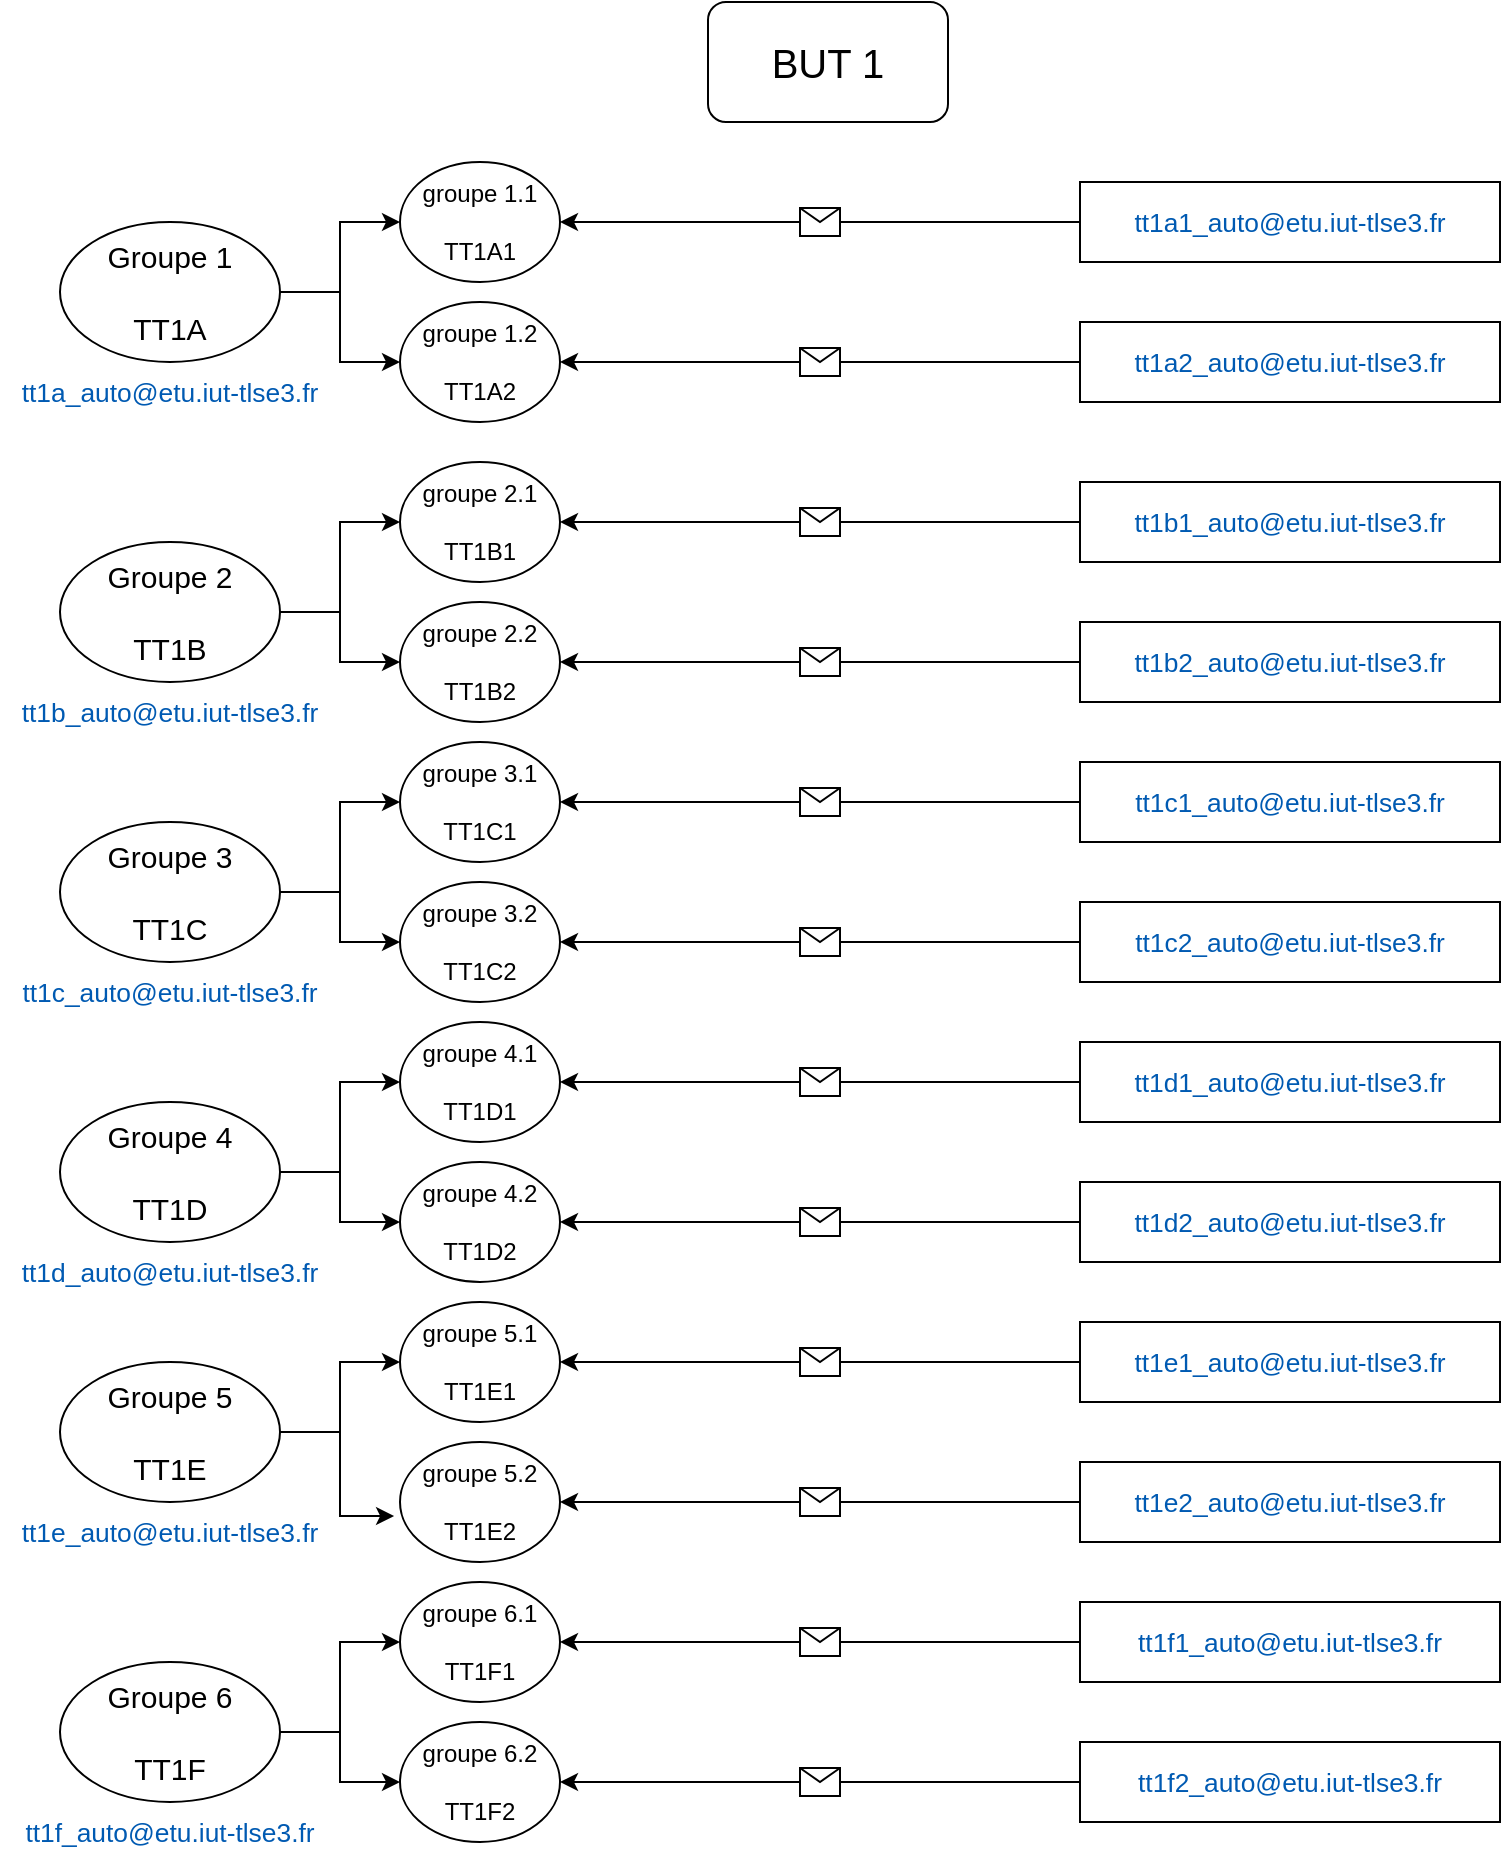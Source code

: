 <mxfile version="22.1.4" type="github">
  <diagram name="Page-1" id="LkRhmX5udIgWVVvKP2tT">
    <mxGraphModel dx="1543" dy="1097" grid="1" gridSize="10" guides="1" tooltips="1" connect="1" arrows="1" fold="1" page="1" pageScale="1" pageWidth="827" pageHeight="1169" math="0" shadow="0">
      <root>
        <mxCell id="0" />
        <mxCell id="1" parent="0" />
        <mxCell id="s7MB-vvQS7g_MF5XI4Nz-1" value="BUT 1" style="rounded=1;whiteSpace=wrap;html=1;fontSize=20;" parent="1" vertex="1">
          <mxGeometry x="354" y="10" width="120" height="60" as="geometry" />
        </mxCell>
        <mxCell id="s7MB-vvQS7g_MF5XI4Nz-13" style="edgeStyle=orthogonalEdgeStyle;rounded=0;orthogonalLoop=1;jettySize=auto;html=1;entryX=0;entryY=0.5;entryDx=0;entryDy=0;" parent="1" source="s7MB-vvQS7g_MF5XI4Nz-4" target="s7MB-vvQS7g_MF5XI4Nz-10" edge="1">
          <mxGeometry relative="1" as="geometry" />
        </mxCell>
        <mxCell id="s7MB-vvQS7g_MF5XI4Nz-14" style="edgeStyle=orthogonalEdgeStyle;rounded=0;orthogonalLoop=1;jettySize=auto;html=1;exitX=1;exitY=0.5;exitDx=0;exitDy=0;entryX=0;entryY=0.5;entryDx=0;entryDy=0;" parent="1" source="s7MB-vvQS7g_MF5XI4Nz-4" target="s7MB-vvQS7g_MF5XI4Nz-12" edge="1">
          <mxGeometry relative="1" as="geometry" />
        </mxCell>
        <mxCell id="s7MB-vvQS7g_MF5XI4Nz-4" value="Groupe 1&lt;br style=&quot;font-size: 15px;&quot;&gt;&lt;br style=&quot;font-size: 15px;&quot;&gt;TT1A" style="ellipse;whiteSpace=wrap;html=1;fontSize=15;" parent="1" vertex="1">
          <mxGeometry x="30" y="120" width="110" height="70" as="geometry" />
        </mxCell>
        <mxCell id="s7MB-vvQS7g_MF5XI4Nz-25" style="edgeStyle=orthogonalEdgeStyle;rounded=0;orthogonalLoop=1;jettySize=auto;html=1;exitX=1;exitY=0.5;exitDx=0;exitDy=0;entryX=0;entryY=0.5;entryDx=0;entryDy=0;" parent="1" source="s7MB-vvQS7g_MF5XI4Nz-5" target="s7MB-vvQS7g_MF5XI4Nz-15" edge="1">
          <mxGeometry relative="1" as="geometry" />
        </mxCell>
        <mxCell id="s7MB-vvQS7g_MF5XI4Nz-26" style="edgeStyle=orthogonalEdgeStyle;rounded=0;orthogonalLoop=1;jettySize=auto;html=1;exitX=1;exitY=0.5;exitDx=0;exitDy=0;entryX=0;entryY=0.5;entryDx=0;entryDy=0;" parent="1" source="s7MB-vvQS7g_MF5XI4Nz-5" target="s7MB-vvQS7g_MF5XI4Nz-16" edge="1">
          <mxGeometry relative="1" as="geometry" />
        </mxCell>
        <mxCell id="s7MB-vvQS7g_MF5XI4Nz-5" value="Groupe 2&lt;br style=&quot;font-size: 15px;&quot;&gt;&lt;br style=&quot;font-size: 15px;&quot;&gt;TT1B" style="ellipse;whiteSpace=wrap;html=1;fontSize=15;" parent="1" vertex="1">
          <mxGeometry x="30" y="280" width="110" height="70" as="geometry" />
        </mxCell>
        <mxCell id="s7MB-vvQS7g_MF5XI4Nz-31" style="edgeStyle=orthogonalEdgeStyle;rounded=0;orthogonalLoop=1;jettySize=auto;html=1;exitX=1;exitY=0.5;exitDx=0;exitDy=0;entryX=0;entryY=0.5;entryDx=0;entryDy=0;" parent="1" source="s7MB-vvQS7g_MF5XI4Nz-6" target="s7MB-vvQS7g_MF5XI4Nz-22" edge="1">
          <mxGeometry relative="1" as="geometry" />
        </mxCell>
        <mxCell id="s7MB-vvQS7g_MF5XI4Nz-6" value="Groupe 5&lt;br style=&quot;font-size: 15px;&quot;&gt;&lt;br style=&quot;font-size: 15px;&quot;&gt;TT1E" style="ellipse;whiteSpace=wrap;html=1;fontSize=15;" parent="1" vertex="1">
          <mxGeometry x="30" y="690" width="110" height="70" as="geometry" />
        </mxCell>
        <mxCell id="s7MB-vvQS7g_MF5XI4Nz-33" style="edgeStyle=orthogonalEdgeStyle;rounded=0;orthogonalLoop=1;jettySize=auto;html=1;exitX=1;exitY=0.5;exitDx=0;exitDy=0;entryX=0;entryY=0.5;entryDx=0;entryDy=0;" parent="1" source="s7MB-vvQS7g_MF5XI4Nz-7" target="s7MB-vvQS7g_MF5XI4Nz-23" edge="1">
          <mxGeometry relative="1" as="geometry" />
        </mxCell>
        <mxCell id="s7MB-vvQS7g_MF5XI4Nz-34" style="edgeStyle=orthogonalEdgeStyle;rounded=0;orthogonalLoop=1;jettySize=auto;html=1;exitX=1;exitY=0.5;exitDx=0;exitDy=0;entryX=0;entryY=0.5;entryDx=0;entryDy=0;" parent="1" source="s7MB-vvQS7g_MF5XI4Nz-7" target="s7MB-vvQS7g_MF5XI4Nz-24" edge="1">
          <mxGeometry relative="1" as="geometry" />
        </mxCell>
        <mxCell id="s7MB-vvQS7g_MF5XI4Nz-7" value="Groupe 6&lt;br style=&quot;font-size: 15px;&quot;&gt;&lt;br style=&quot;font-size: 15px;&quot;&gt;TT1F" style="ellipse;whiteSpace=wrap;html=1;fontSize=15;" parent="1" vertex="1">
          <mxGeometry x="30" y="840" width="110" height="70" as="geometry" />
        </mxCell>
        <mxCell id="s7MB-vvQS7g_MF5XI4Nz-29" style="edgeStyle=orthogonalEdgeStyle;rounded=0;orthogonalLoop=1;jettySize=auto;html=1;exitX=1;exitY=0.5;exitDx=0;exitDy=0;entryX=0;entryY=0.5;entryDx=0;entryDy=0;" parent="1" source="s7MB-vvQS7g_MF5XI4Nz-8" target="s7MB-vvQS7g_MF5XI4Nz-20" edge="1">
          <mxGeometry relative="1" as="geometry" />
        </mxCell>
        <mxCell id="s7MB-vvQS7g_MF5XI4Nz-30" style="edgeStyle=orthogonalEdgeStyle;rounded=0;orthogonalLoop=1;jettySize=auto;html=1;exitX=1;exitY=0.5;exitDx=0;exitDy=0;entryX=0;entryY=0.5;entryDx=0;entryDy=0;" parent="1" source="s7MB-vvQS7g_MF5XI4Nz-8" target="s7MB-vvQS7g_MF5XI4Nz-19" edge="1">
          <mxGeometry relative="1" as="geometry" />
        </mxCell>
        <mxCell id="s7MB-vvQS7g_MF5XI4Nz-8" value="Groupe 4&lt;br style=&quot;font-size: 15px;&quot;&gt;&lt;br style=&quot;font-size: 15px;&quot;&gt;TT1D" style="ellipse;whiteSpace=wrap;html=1;fontSize=15;" parent="1" vertex="1">
          <mxGeometry x="30" y="560" width="110" height="70" as="geometry" />
        </mxCell>
        <mxCell id="s7MB-vvQS7g_MF5XI4Nz-27" style="edgeStyle=orthogonalEdgeStyle;rounded=0;orthogonalLoop=1;jettySize=auto;html=1;exitX=1;exitY=0.5;exitDx=0;exitDy=0;entryX=0;entryY=0.5;entryDx=0;entryDy=0;" parent="1" source="s7MB-vvQS7g_MF5XI4Nz-9" target="s7MB-vvQS7g_MF5XI4Nz-18" edge="1">
          <mxGeometry relative="1" as="geometry" />
        </mxCell>
        <mxCell id="s7MB-vvQS7g_MF5XI4Nz-28" style="edgeStyle=orthogonalEdgeStyle;rounded=0;orthogonalLoop=1;jettySize=auto;html=1;exitX=1;exitY=0.5;exitDx=0;exitDy=0;entryX=0;entryY=0.5;entryDx=0;entryDy=0;" parent="1" source="s7MB-vvQS7g_MF5XI4Nz-9" target="s7MB-vvQS7g_MF5XI4Nz-17" edge="1">
          <mxGeometry relative="1" as="geometry" />
        </mxCell>
        <mxCell id="s7MB-vvQS7g_MF5XI4Nz-9" value="Groupe 3&lt;br style=&quot;font-size: 15px;&quot;&gt;&lt;br style=&quot;font-size: 15px;&quot;&gt;TT1C" style="ellipse;whiteSpace=wrap;html=1;fontSize=15;" parent="1" vertex="1">
          <mxGeometry x="30" y="420" width="110" height="70" as="geometry" />
        </mxCell>
        <mxCell id="s7MB-vvQS7g_MF5XI4Nz-10" value="groupe 1.1&lt;br style=&quot;font-size: 12px;&quot;&gt;&lt;br style=&quot;font-size: 12px;&quot;&gt;TT1A1" style="ellipse;whiteSpace=wrap;html=1;fontSize=12;" parent="1" vertex="1">
          <mxGeometry x="200" y="90" width="80" height="60" as="geometry" />
        </mxCell>
        <mxCell id="s7MB-vvQS7g_MF5XI4Nz-12" value="groupe 1.2&lt;br style=&quot;font-size: 12px;&quot;&gt;&lt;br style=&quot;font-size: 12px;&quot;&gt;TT1A2" style="ellipse;whiteSpace=wrap;html=1;fontSize=12;" parent="1" vertex="1">
          <mxGeometry x="200" y="160" width="80" height="60" as="geometry" />
        </mxCell>
        <mxCell id="s7MB-vvQS7g_MF5XI4Nz-15" value="groupe 2.1&lt;br style=&quot;font-size: 12px;&quot;&gt;&lt;br style=&quot;font-size: 12px;&quot;&gt;TT1B1" style="ellipse;whiteSpace=wrap;html=1;fontSize=12;" parent="1" vertex="1">
          <mxGeometry x="200" y="240" width="80" height="60" as="geometry" />
        </mxCell>
        <mxCell id="s7MB-vvQS7g_MF5XI4Nz-16" value="groupe 2.2&lt;br style=&quot;font-size: 12px;&quot;&gt;&lt;br style=&quot;font-size: 12px;&quot;&gt;TT1B2" style="ellipse;whiteSpace=wrap;html=1;fontSize=12;" parent="1" vertex="1">
          <mxGeometry x="200" y="310" width="80" height="60" as="geometry" />
        </mxCell>
        <mxCell id="s7MB-vvQS7g_MF5XI4Nz-17" value="groupe 3.2&lt;br style=&quot;font-size: 12px;&quot;&gt;&lt;br style=&quot;font-size: 12px;&quot;&gt;TT1C2" style="ellipse;whiteSpace=wrap;html=1;fontSize=12;" parent="1" vertex="1">
          <mxGeometry x="200" y="450" width="80" height="60" as="geometry" />
        </mxCell>
        <mxCell id="s7MB-vvQS7g_MF5XI4Nz-18" value="groupe 3.1&lt;br style=&quot;font-size: 12px;&quot;&gt;&lt;br style=&quot;font-size: 12px;&quot;&gt;TT1C1" style="ellipse;whiteSpace=wrap;html=1;fontSize=12;" parent="1" vertex="1">
          <mxGeometry x="200" y="380" width="80" height="60" as="geometry" />
        </mxCell>
        <mxCell id="s7MB-vvQS7g_MF5XI4Nz-19" value="groupe 4.2&lt;br style=&quot;font-size: 12px;&quot;&gt;&lt;br style=&quot;font-size: 12px;&quot;&gt;TT1D2" style="ellipse;whiteSpace=wrap;html=1;fontSize=12;" parent="1" vertex="1">
          <mxGeometry x="200" y="590" width="80" height="60" as="geometry" />
        </mxCell>
        <mxCell id="s7MB-vvQS7g_MF5XI4Nz-20" value="groupe 4.1&lt;br style=&quot;font-size: 12px;&quot;&gt;&lt;br style=&quot;font-size: 12px;&quot;&gt;TT1D1" style="ellipse;whiteSpace=wrap;html=1;fontSize=12;" parent="1" vertex="1">
          <mxGeometry x="200" y="520" width="80" height="60" as="geometry" />
        </mxCell>
        <mxCell id="s7MB-vvQS7g_MF5XI4Nz-21" value="groupe 5.2&lt;br style=&quot;font-size: 12px;&quot;&gt;&lt;br style=&quot;font-size: 12px;&quot;&gt;TT1E2" style="ellipse;whiteSpace=wrap;html=1;fontSize=12;" parent="1" vertex="1">
          <mxGeometry x="200" y="730" width="80" height="60" as="geometry" />
        </mxCell>
        <mxCell id="s7MB-vvQS7g_MF5XI4Nz-22" value="groupe 5.1&lt;br style=&quot;font-size: 12px;&quot;&gt;&lt;br style=&quot;font-size: 12px;&quot;&gt;TT1E1" style="ellipse;whiteSpace=wrap;html=1;fontSize=12;" parent="1" vertex="1">
          <mxGeometry x="200" y="660" width="80" height="60" as="geometry" />
        </mxCell>
        <mxCell id="s7MB-vvQS7g_MF5XI4Nz-23" value="groupe 6.1&lt;br style=&quot;font-size: 12px;&quot;&gt;&lt;br style=&quot;font-size: 12px;&quot;&gt;TT1F1" style="ellipse;whiteSpace=wrap;html=1;fontSize=12;" parent="1" vertex="1">
          <mxGeometry x="200" y="800" width="80" height="60" as="geometry" />
        </mxCell>
        <mxCell id="s7MB-vvQS7g_MF5XI4Nz-24" value="groupe 6.2&lt;br style=&quot;font-size: 12px;&quot;&gt;&lt;br style=&quot;font-size: 12px;&quot;&gt;TT1F2" style="ellipse;whiteSpace=wrap;html=1;fontSize=12;" parent="1" vertex="1">
          <mxGeometry x="200" y="870" width="80" height="60" as="geometry" />
        </mxCell>
        <mxCell id="s7MB-vvQS7g_MF5XI4Nz-32" style="edgeStyle=orthogonalEdgeStyle;rounded=0;orthogonalLoop=1;jettySize=auto;html=1;exitX=1;exitY=0.5;exitDx=0;exitDy=0;entryX=-0.037;entryY=0.617;entryDx=0;entryDy=0;entryPerimeter=0;" parent="1" source="s7MB-vvQS7g_MF5XI4Nz-6" target="s7MB-vvQS7g_MF5XI4Nz-21" edge="1">
          <mxGeometry relative="1" as="geometry" />
        </mxCell>
        <mxCell id="s7MB-vvQS7g_MF5XI4Nz-35" value="" style="endArrow=classic;html=1;rounded=0;entryX=1;entryY=0.5;entryDx=0;entryDy=0;exitX=0;exitY=0.5;exitDx=0;exitDy=0;" parent="1" source="s7MB-vvQS7g_MF5XI4Nz-37" target="s7MB-vvQS7g_MF5XI4Nz-10" edge="1">
          <mxGeometry relative="1" as="geometry">
            <mxPoint x="520" y="120" as="sourcePoint" />
            <mxPoint x="450" y="120" as="targetPoint" />
          </mxGeometry>
        </mxCell>
        <mxCell id="s7MB-vvQS7g_MF5XI4Nz-36" value="" style="shape=message;html=1;outlineConnect=0;" parent="s7MB-vvQS7g_MF5XI4Nz-35" vertex="1">
          <mxGeometry width="20" height="14" relative="1" as="geometry">
            <mxPoint x="-10" y="-7" as="offset" />
          </mxGeometry>
        </mxCell>
        <mxCell id="s7MB-vvQS7g_MF5XI4Nz-37" value="&lt;a href=&quot;mailto:tt1a1_auto@etu.iut-tlse3.fr&quot; style=&quot;box-sizing: inherit; font-family: Raleway, sans-serif; font-size: 1.1em; background-color: rgb(255, 255, 255); line-height: inherit; color: rgb(0, 90, 178); text-decoration-line: none; cursor: pointer; margin: 0px; padding: 0px; border: 0px; text-size-adjust: 100%; font-variant-numeric: inherit; font-variant-east-asian: inherit; font-variant-alternates: inherit; font-variant-position: inherit; font-stretch: inherit; font-optical-sizing: inherit; font-kerning: inherit; font-feature-settings: inherit; font-variation-settings: inherit; vertical-align: baseline; transition: background-color 300ms ease-out 0s; -webkit-tap-highlight-color: rgba(0, 0, 0, 0); outline: 0px; text-align: left;&quot;&gt;tt1a1_auto@etu.iut-tlse3.fr&lt;/a&gt;" style="rounded=0;whiteSpace=wrap;html=1;fontStyle=0" parent="1" vertex="1">
          <mxGeometry x="540" y="100" width="210" height="40" as="geometry" />
        </mxCell>
        <mxCell id="s7MB-vvQS7g_MF5XI4Nz-38" value="&lt;a href=&quot;mailto:tt1a2_auto@etu.iut-tlse3.fr&quot; style=&quot;box-sizing: inherit; font-family: Raleway, sans-serif; font-size: 1.1em; background-color: rgb(255, 255, 255); line-height: inherit; color: rgb(0, 90, 178); text-decoration-line: none; cursor: pointer; margin: 0px; padding: 0px; border: 0px; text-size-adjust: 100%; font-variant-numeric: inherit; font-variant-east-asian: inherit; font-variant-alternates: inherit; font-variant-position: inherit; font-weight: 400; font-stretch: inherit; font-optical-sizing: inherit; font-kerning: inherit; font-feature-settings: inherit; font-variation-settings: inherit; vertical-align: baseline; transition: background-color 300ms ease-out 0s; -webkit-tap-highlight-color: rgba(0, 0, 0, 0); outline: 0px; text-align: left;&quot;&gt;tt1a2_auto@etu.iut-tlse3.fr&lt;/a&gt;" style="rounded=0;whiteSpace=wrap;html=1;fontStyle=1" parent="1" vertex="1">
          <mxGeometry x="540" y="170" width="210" height="40" as="geometry" />
        </mxCell>
        <mxCell id="s7MB-vvQS7g_MF5XI4Nz-39" value="&lt;a href=&quot;mailto:tt1b1_auto@etu.iut-tlse3.fr&quot; style=&quot;box-sizing: inherit; font-family: Raleway, sans-serif; font-size: 1.1em; background-color: rgb(255, 255, 255); line-height: inherit; color: rgb(0, 90, 178); text-decoration-line: none; cursor: pointer; margin: 0px; padding: 0px; border: 0px; text-size-adjust: 100%; font-variant-numeric: inherit; font-variant-east-asian: inherit; font-variant-alternates: inherit; font-variant-position: inherit; font-weight: 400; font-stretch: inherit; font-optical-sizing: inherit; font-kerning: inherit; font-feature-settings: inherit; font-variation-settings: inherit; vertical-align: baseline; transition: background-color 300ms ease-out 0s; -webkit-tap-highlight-color: rgba(0, 0, 0, 0); outline: 0px; text-align: left;&quot;&gt;tt1b1_auto@etu.iut-tlse3.fr&lt;/a&gt;" style="rounded=0;whiteSpace=wrap;html=1;fontStyle=1" parent="1" vertex="1">
          <mxGeometry x="540" y="250" width="210" height="40" as="geometry" />
        </mxCell>
        <mxCell id="s7MB-vvQS7g_MF5XI4Nz-40" value="&lt;a href=&quot;mailto:tt1b2_auto@etu.iut-tlse3.fr&quot; style=&quot;box-sizing: inherit; font-family: Raleway, sans-serif; font-size: 1.1em; background-color: rgb(255, 255, 255); line-height: inherit; color: rgb(0, 90, 178); text-decoration-line: none; cursor: pointer; margin: 0px; padding: 0px; border: 0px; text-size-adjust: 100%; font-variant-numeric: inherit; font-variant-east-asian: inherit; font-variant-alternates: inherit; font-variant-position: inherit; font-weight: 400; font-stretch: inherit; font-optical-sizing: inherit; font-kerning: inherit; font-feature-settings: inherit; font-variation-settings: inherit; vertical-align: baseline; transition: background-color 300ms ease-out 0s; -webkit-tap-highlight-color: rgba(0, 0, 0, 0); outline: 0px; text-align: left;&quot;&gt;tt1b2_auto@etu.iut-tlse3.fr&lt;/a&gt;" style="rounded=0;whiteSpace=wrap;html=1;fontStyle=1" parent="1" vertex="1">
          <mxGeometry x="540" y="320" width="210" height="40" as="geometry" />
        </mxCell>
        <mxCell id="s7MB-vvQS7g_MF5XI4Nz-41" value="&lt;a href=&quot;mailto:tt1c1_auto@etu.iut-tlse3.fr&quot; style=&quot;box-sizing: inherit; font-family: Raleway, sans-serif; font-size: 1.1em; background-color: rgb(255, 255, 255); line-height: inherit; color: rgb(0, 90, 178); text-decoration-line: none; cursor: pointer; margin: 0px; padding: 0px; border: 0px; text-size-adjust: 100%; font-variant-numeric: inherit; font-variant-east-asian: inherit; font-variant-alternates: inherit; font-variant-position: inherit; font-weight: 400; font-stretch: inherit; font-optical-sizing: inherit; font-kerning: inherit; font-feature-settings: inherit; font-variation-settings: inherit; vertical-align: baseline; transition: background-color 300ms ease-out 0s; -webkit-tap-highlight-color: rgba(0, 0, 0, 0); outline: 0px; text-align: left;&quot;&gt;tt1c1_auto@etu.iut-tlse3.fr&lt;/a&gt;" style="rounded=0;whiteSpace=wrap;html=1;fontStyle=1" parent="1" vertex="1">
          <mxGeometry x="540" y="390" width="210" height="40" as="geometry" />
        </mxCell>
        <mxCell id="s7MB-vvQS7g_MF5XI4Nz-42" value="&lt;a href=&quot;mailto:tt1c2_auto@etu.iut-tlse3.fr&quot; style=&quot;box-sizing: inherit; font-family: Raleway, sans-serif; font-size: 1.1em; background-color: rgb(255, 255, 255); line-height: inherit; color: rgb(0, 90, 178); text-decoration-line: none; cursor: pointer; margin: 0px; padding: 0px; border: 0px; text-size-adjust: 100%; font-variant-numeric: inherit; font-variant-east-asian: inherit; font-variant-alternates: inherit; font-variant-position: inherit; font-weight: 400; font-stretch: inherit; font-optical-sizing: inherit; font-kerning: inherit; font-feature-settings: inherit; font-variation-settings: inherit; vertical-align: baseline; transition: background-color 300ms ease-out 0s; -webkit-tap-highlight-color: rgba(0, 0, 0, 0); outline: 0px; text-align: left;&quot;&gt;tt1c2_auto@etu.iut-tlse3.fr&lt;/a&gt;" style="rounded=0;whiteSpace=wrap;html=1;fontStyle=1" parent="1" vertex="1">
          <mxGeometry x="540" y="460" width="210" height="40" as="geometry" />
        </mxCell>
        <mxCell id="s7MB-vvQS7g_MF5XI4Nz-43" value="&lt;a href=&quot;mailto:tt1d1_auto@etu.iut-tlse3.fr&quot; style=&quot;box-sizing: inherit; font-family: Raleway, sans-serif; font-size: 1.1em; background-color: rgb(255, 255, 255); line-height: inherit; color: rgb(0, 90, 178); text-decoration-line: none; cursor: pointer; margin: 0px; padding: 0px; border: 0px; text-size-adjust: 100%; font-variant-numeric: inherit; font-variant-east-asian: inherit; font-variant-alternates: inherit; font-variant-position: inherit; font-weight: 400; font-stretch: inherit; font-optical-sizing: inherit; font-kerning: inherit; font-feature-settings: inherit; font-variation-settings: inherit; vertical-align: baseline; transition: background-color 300ms ease-out 0s; -webkit-tap-highlight-color: rgba(0, 0, 0, 0); outline: 0px; text-align: left;&quot;&gt;tt1d1_auto@etu.iut-tlse3.fr&lt;/a&gt;" style="rounded=0;whiteSpace=wrap;html=1;fontStyle=1" parent="1" vertex="1">
          <mxGeometry x="540" y="530" width="210" height="40" as="geometry" />
        </mxCell>
        <mxCell id="s7MB-vvQS7g_MF5XI4Nz-44" value="&lt;a href=&quot;mailto:tt1d2_auto@etu.iut-tlse3.fr&quot; style=&quot;box-sizing: inherit; font-family: Raleway, sans-serif; font-size: 1.1em; background-color: rgb(255, 255, 255); line-height: inherit; color: rgb(0, 90, 178); text-decoration-line: none; cursor: pointer; margin: 0px; padding: 0px; border: 0px; text-size-adjust: 100%; font-variant-numeric: inherit; font-variant-east-asian: inherit; font-variant-alternates: inherit; font-variant-position: inherit; font-weight: 400; font-stretch: inherit; font-optical-sizing: inherit; font-kerning: inherit; font-feature-settings: inherit; font-variation-settings: inherit; vertical-align: baseline; transition: background-color 300ms ease-out 0s; -webkit-tap-highlight-color: rgba(0, 0, 0, 0); outline: 0px; text-align: left;&quot;&gt;tt1d2_auto@etu.iut-tlse3.fr&lt;/a&gt;" style="rounded=0;whiteSpace=wrap;html=1;fontStyle=1" parent="1" vertex="1">
          <mxGeometry x="540" y="600" width="210" height="40" as="geometry" />
        </mxCell>
        <mxCell id="s7MB-vvQS7g_MF5XI4Nz-45" value="&lt;a href=&quot;mailto:tt1e1_auto@etu.iut-tlse3.fr&quot; style=&quot;box-sizing: inherit; font-family: Raleway, sans-serif; font-size: 1.1em; background-color: rgb(255, 255, 255); line-height: inherit; color: rgb(0, 90, 178); text-decoration-line: none; cursor: pointer; margin: 0px; padding: 0px; border: 0px; text-size-adjust: 100%; font-variant-numeric: inherit; font-variant-east-asian: inherit; font-variant-alternates: inherit; font-variant-position: inherit; font-weight: 400; font-stretch: inherit; font-optical-sizing: inherit; font-kerning: inherit; font-feature-settings: inherit; font-variation-settings: inherit; vertical-align: baseline; transition: background-color 300ms ease-out 0s; -webkit-tap-highlight-color: rgba(0, 0, 0, 0); outline: 0px; text-align: left;&quot;&gt;tt1e1_auto@etu.iut-tlse3.fr&lt;/a&gt;" style="rounded=0;whiteSpace=wrap;html=1;fontStyle=1" parent="1" vertex="1">
          <mxGeometry x="540" y="670" width="210" height="40" as="geometry" />
        </mxCell>
        <mxCell id="s7MB-vvQS7g_MF5XI4Nz-46" value="&lt;a href=&quot;mailto:tt1e2_auto@etu.iut-tlse3.fr&quot; style=&quot;box-sizing: inherit; font-family: Raleway, sans-serif; font-size: 1.1em; background-color: rgb(255, 255, 255); line-height: inherit; color: rgb(0, 90, 178); text-decoration-line: none; cursor: pointer; margin: 0px; padding: 0px; border: 0px; text-size-adjust: 100%; font-variant-numeric: inherit; font-variant-east-asian: inherit; font-variant-alternates: inherit; font-variant-position: inherit; font-weight: 400; font-stretch: inherit; font-optical-sizing: inherit; font-kerning: inherit; font-feature-settings: inherit; font-variation-settings: inherit; vertical-align: baseline; transition: background-color 300ms ease-out 0s; -webkit-tap-highlight-color: rgba(0, 0, 0, 0); outline: 0px; text-align: left;&quot;&gt;tt1e2_auto@etu.iut-tlse3.fr&lt;/a&gt;" style="rounded=0;whiteSpace=wrap;html=1;fontStyle=1" parent="1" vertex="1">
          <mxGeometry x="540" y="740" width="210" height="40" as="geometry" />
        </mxCell>
        <mxCell id="s7MB-vvQS7g_MF5XI4Nz-47" value="&lt;a href=&quot;mailto:tt1f1_auto@etu.iut-tlse3.fr&quot; style=&quot;box-sizing: inherit; font-family: Raleway, sans-serif; font-size: 1.1em; background-color: rgb(255, 255, 255); line-height: inherit; color: rgb(0, 90, 178); text-decoration-line: none; cursor: pointer; margin: 0px; padding: 0px; border: 0px; text-size-adjust: 100%; font-variant-numeric: inherit; font-variant-east-asian: inherit; font-variant-alternates: inherit; font-variant-position: inherit; font-weight: 400; font-stretch: inherit; font-optical-sizing: inherit; font-kerning: inherit; font-feature-settings: inherit; font-variation-settings: inherit; vertical-align: baseline; transition: background-color 300ms ease-out 0s; -webkit-tap-highlight-color: rgba(0, 0, 0, 0); outline: 0px; text-align: left;&quot;&gt;tt1f1_auto@etu.iut-tlse3.fr&lt;/a&gt;" style="rounded=0;whiteSpace=wrap;html=1;fontStyle=1" parent="1" vertex="1">
          <mxGeometry x="540" y="810" width="210" height="40" as="geometry" />
        </mxCell>
        <mxCell id="s7MB-vvQS7g_MF5XI4Nz-48" value="&lt;a href=&quot;mailto:tt1f2_auto@etu.iut-tlse3.fr&quot; style=&quot;box-sizing: inherit; font-family: Raleway, sans-serif; font-size: 1.1em; background-color: rgb(255, 255, 255); line-height: inherit; color: rgb(0, 90, 178); text-decoration-line: none; cursor: pointer; margin: 0px; padding: 0px; border: 0px; text-size-adjust: 100%; font-variant-numeric: inherit; font-variant-east-asian: inherit; font-variant-alternates: inherit; font-variant-position: inherit; font-weight: 400; font-stretch: inherit; font-optical-sizing: inherit; font-kerning: inherit; font-feature-settings: inherit; font-variation-settings: inherit; vertical-align: baseline; transition: background-color 300ms ease-out 0s; -webkit-tap-highlight-color: rgba(0, 0, 0, 0); outline: 0px; text-align: left;&quot;&gt;tt1f2_auto@etu.iut-tlse3.fr&lt;/a&gt;" style="rounded=0;whiteSpace=wrap;html=1;fontStyle=1" parent="1" vertex="1">
          <mxGeometry x="540" y="880" width="210" height="40" as="geometry" />
        </mxCell>
        <mxCell id="s7MB-vvQS7g_MF5XI4Nz-49" value="" style="endArrow=classic;html=1;rounded=0;entryX=1;entryY=0.5;entryDx=0;entryDy=0;exitX=0;exitY=0.5;exitDx=0;exitDy=0;" parent="1" source="s7MB-vvQS7g_MF5XI4Nz-40" target="s7MB-vvQS7g_MF5XI4Nz-16" edge="1">
          <mxGeometry relative="1" as="geometry">
            <mxPoint x="550" y="130" as="sourcePoint" />
            <mxPoint x="290" y="130" as="targetPoint" />
          </mxGeometry>
        </mxCell>
        <mxCell id="s7MB-vvQS7g_MF5XI4Nz-50" value="" style="shape=message;html=1;outlineConnect=0;" parent="s7MB-vvQS7g_MF5XI4Nz-49" vertex="1">
          <mxGeometry width="20" height="14" relative="1" as="geometry">
            <mxPoint x="-10" y="-7" as="offset" />
          </mxGeometry>
        </mxCell>
        <mxCell id="s7MB-vvQS7g_MF5XI4Nz-51" value="" style="endArrow=classic;html=1;rounded=0;entryX=1;entryY=0.5;entryDx=0;entryDy=0;exitX=0;exitY=0.5;exitDx=0;exitDy=0;" parent="1" source="s7MB-vvQS7g_MF5XI4Nz-38" target="s7MB-vvQS7g_MF5XI4Nz-12" edge="1">
          <mxGeometry relative="1" as="geometry">
            <mxPoint x="560" y="140" as="sourcePoint" />
            <mxPoint x="300" y="140" as="targetPoint" />
          </mxGeometry>
        </mxCell>
        <mxCell id="s7MB-vvQS7g_MF5XI4Nz-52" value="" style="shape=message;html=1;outlineConnect=0;" parent="s7MB-vvQS7g_MF5XI4Nz-51" vertex="1">
          <mxGeometry width="20" height="14" relative="1" as="geometry">
            <mxPoint x="-10" y="-7" as="offset" />
          </mxGeometry>
        </mxCell>
        <mxCell id="s7MB-vvQS7g_MF5XI4Nz-53" value="" style="endArrow=classic;html=1;rounded=0;entryX=1;entryY=0.5;entryDx=0;entryDy=0;exitX=0;exitY=0.5;exitDx=0;exitDy=0;" parent="1" source="s7MB-vvQS7g_MF5XI4Nz-39" target="s7MB-vvQS7g_MF5XI4Nz-15" edge="1">
          <mxGeometry relative="1" as="geometry">
            <mxPoint x="560" y="210" as="sourcePoint" />
            <mxPoint x="300" y="210" as="targetPoint" />
          </mxGeometry>
        </mxCell>
        <mxCell id="s7MB-vvQS7g_MF5XI4Nz-54" value="" style="shape=message;html=1;outlineConnect=0;" parent="s7MB-vvQS7g_MF5XI4Nz-53" vertex="1">
          <mxGeometry width="20" height="14" relative="1" as="geometry">
            <mxPoint x="-10" y="-7" as="offset" />
          </mxGeometry>
        </mxCell>
        <mxCell id="s7MB-vvQS7g_MF5XI4Nz-55" value="" style="endArrow=classic;html=1;rounded=0;entryX=1;entryY=0.5;entryDx=0;entryDy=0;exitX=0;exitY=0.5;exitDx=0;exitDy=0;" parent="1" source="s7MB-vvQS7g_MF5XI4Nz-41" target="s7MB-vvQS7g_MF5XI4Nz-18" edge="1">
          <mxGeometry relative="1" as="geometry">
            <mxPoint x="550" y="350" as="sourcePoint" />
            <mxPoint x="290" y="350" as="targetPoint" />
          </mxGeometry>
        </mxCell>
        <mxCell id="s7MB-vvQS7g_MF5XI4Nz-56" value="" style="shape=message;html=1;outlineConnect=0;" parent="s7MB-vvQS7g_MF5XI4Nz-55" vertex="1">
          <mxGeometry width="20" height="14" relative="1" as="geometry">
            <mxPoint x="-10" y="-7" as="offset" />
          </mxGeometry>
        </mxCell>
        <mxCell id="s7MB-vvQS7g_MF5XI4Nz-57" value="" style="endArrow=classic;html=1;rounded=0;entryX=1;entryY=0.5;entryDx=0;entryDy=0;exitX=0;exitY=0.5;exitDx=0;exitDy=0;" parent="1" source="s7MB-vvQS7g_MF5XI4Nz-42" target="s7MB-vvQS7g_MF5XI4Nz-17" edge="1">
          <mxGeometry relative="1" as="geometry">
            <mxPoint x="550" y="420" as="sourcePoint" />
            <mxPoint x="290" y="420" as="targetPoint" />
          </mxGeometry>
        </mxCell>
        <mxCell id="s7MB-vvQS7g_MF5XI4Nz-58" value="" style="shape=message;html=1;outlineConnect=0;" parent="s7MB-vvQS7g_MF5XI4Nz-57" vertex="1">
          <mxGeometry width="20" height="14" relative="1" as="geometry">
            <mxPoint x="-10" y="-7" as="offset" />
          </mxGeometry>
        </mxCell>
        <mxCell id="s7MB-vvQS7g_MF5XI4Nz-59" value="" style="endArrow=classic;html=1;rounded=0;entryX=1;entryY=0.5;entryDx=0;entryDy=0;exitX=0;exitY=0.5;exitDx=0;exitDy=0;" parent="1" source="s7MB-vvQS7g_MF5XI4Nz-43" target="s7MB-vvQS7g_MF5XI4Nz-20" edge="1">
          <mxGeometry relative="1" as="geometry">
            <mxPoint x="550" y="490" as="sourcePoint" />
            <mxPoint x="290" y="490" as="targetPoint" />
          </mxGeometry>
        </mxCell>
        <mxCell id="s7MB-vvQS7g_MF5XI4Nz-60" value="" style="shape=message;html=1;outlineConnect=0;" parent="s7MB-vvQS7g_MF5XI4Nz-59" vertex="1">
          <mxGeometry width="20" height="14" relative="1" as="geometry">
            <mxPoint x="-10" y="-7" as="offset" />
          </mxGeometry>
        </mxCell>
        <mxCell id="s7MB-vvQS7g_MF5XI4Nz-61" value="" style="endArrow=classic;html=1;rounded=0;entryX=1;entryY=0.5;entryDx=0;entryDy=0;exitX=0;exitY=0.5;exitDx=0;exitDy=0;" parent="1" source="s7MB-vvQS7g_MF5XI4Nz-44" target="s7MB-vvQS7g_MF5XI4Nz-19" edge="1">
          <mxGeometry relative="1" as="geometry">
            <mxPoint x="550" y="560" as="sourcePoint" />
            <mxPoint x="290" y="560" as="targetPoint" />
          </mxGeometry>
        </mxCell>
        <mxCell id="s7MB-vvQS7g_MF5XI4Nz-62" value="" style="shape=message;html=1;outlineConnect=0;" parent="s7MB-vvQS7g_MF5XI4Nz-61" vertex="1">
          <mxGeometry width="20" height="14" relative="1" as="geometry">
            <mxPoint x="-10" y="-7" as="offset" />
          </mxGeometry>
        </mxCell>
        <mxCell id="s7MB-vvQS7g_MF5XI4Nz-63" value="" style="endArrow=classic;html=1;rounded=0;entryX=1;entryY=0.5;entryDx=0;entryDy=0;exitX=0;exitY=0.5;exitDx=0;exitDy=0;" parent="1" source="s7MB-vvQS7g_MF5XI4Nz-45" target="s7MB-vvQS7g_MF5XI4Nz-22" edge="1">
          <mxGeometry relative="1" as="geometry">
            <mxPoint x="550" y="630" as="sourcePoint" />
            <mxPoint x="290" y="630" as="targetPoint" />
          </mxGeometry>
        </mxCell>
        <mxCell id="s7MB-vvQS7g_MF5XI4Nz-64" value="" style="shape=message;html=1;outlineConnect=0;" parent="s7MB-vvQS7g_MF5XI4Nz-63" vertex="1">
          <mxGeometry width="20" height="14" relative="1" as="geometry">
            <mxPoint x="-10" y="-7" as="offset" />
          </mxGeometry>
        </mxCell>
        <mxCell id="s7MB-vvQS7g_MF5XI4Nz-65" value="" style="endArrow=classic;html=1;rounded=0;entryX=1;entryY=0.5;entryDx=0;entryDy=0;exitX=0;exitY=0.5;exitDx=0;exitDy=0;" parent="1" source="s7MB-vvQS7g_MF5XI4Nz-46" target="s7MB-vvQS7g_MF5XI4Nz-21" edge="1">
          <mxGeometry relative="1" as="geometry">
            <mxPoint x="550" y="700" as="sourcePoint" />
            <mxPoint x="290" y="700" as="targetPoint" />
          </mxGeometry>
        </mxCell>
        <mxCell id="s7MB-vvQS7g_MF5XI4Nz-66" value="" style="shape=message;html=1;outlineConnect=0;" parent="s7MB-vvQS7g_MF5XI4Nz-65" vertex="1">
          <mxGeometry width="20" height="14" relative="1" as="geometry">
            <mxPoint x="-10" y="-7" as="offset" />
          </mxGeometry>
        </mxCell>
        <mxCell id="s7MB-vvQS7g_MF5XI4Nz-67" value="" style="endArrow=classic;html=1;rounded=0;entryX=1;entryY=0.5;entryDx=0;entryDy=0;exitX=0;exitY=0.5;exitDx=0;exitDy=0;" parent="1" source="s7MB-vvQS7g_MF5XI4Nz-47" target="s7MB-vvQS7g_MF5XI4Nz-23" edge="1">
          <mxGeometry relative="1" as="geometry">
            <mxPoint x="550" y="770" as="sourcePoint" />
            <mxPoint x="290" y="770" as="targetPoint" />
          </mxGeometry>
        </mxCell>
        <mxCell id="s7MB-vvQS7g_MF5XI4Nz-68" value="" style="shape=message;html=1;outlineConnect=0;" parent="s7MB-vvQS7g_MF5XI4Nz-67" vertex="1">
          <mxGeometry width="20" height="14" relative="1" as="geometry">
            <mxPoint x="-10" y="-7" as="offset" />
          </mxGeometry>
        </mxCell>
        <mxCell id="s7MB-vvQS7g_MF5XI4Nz-69" value="" style="endArrow=classic;html=1;rounded=0;entryX=1;entryY=0.5;entryDx=0;entryDy=0;exitX=0;exitY=0.5;exitDx=0;exitDy=0;" parent="1" source="s7MB-vvQS7g_MF5XI4Nz-48" target="s7MB-vvQS7g_MF5XI4Nz-24" edge="1">
          <mxGeometry relative="1" as="geometry">
            <mxPoint x="550" y="840" as="sourcePoint" />
            <mxPoint x="290" y="840" as="targetPoint" />
          </mxGeometry>
        </mxCell>
        <mxCell id="s7MB-vvQS7g_MF5XI4Nz-70" value="" style="shape=message;html=1;outlineConnect=0;" parent="s7MB-vvQS7g_MF5XI4Nz-69" vertex="1">
          <mxGeometry width="20" height="14" relative="1" as="geometry">
            <mxPoint x="-10" y="-7" as="offset" />
          </mxGeometry>
        </mxCell>
        <mxCell id="s7MB-vvQS7g_MF5XI4Nz-72" value="&lt;a style=&quot;box-sizing: inherit; font-family: Raleway, sans-serif; font-size: 1.1em; background-color: rgb(255, 255, 255); line-height: inherit; color: rgb(0, 90, 178); text-decoration-line: none; cursor: pointer; margin: 0px; padding: 0px; border: 0px; text-size-adjust: 100%; font-variant-numeric: inherit; font-variant-east-asian: inherit; font-variant-alternates: inherit; font-variant-position: inherit; font-stretch: inherit; font-optical-sizing: inherit; font-kerning: inherit; font-feature-settings: inherit; font-variation-settings: inherit; vertical-align: baseline; transition: background-color 300ms ease-out 0s; -webkit-tap-highlight-color: rgba(0, 0, 0, 0); outline: 0px; text-align: left;&quot; href=&quot;mailto:tt1a_auto@etu.iut-tlse3.fr&quot;&gt;tt1a_auto@etu.iut-tlse3.fr&lt;/a&gt;" style="text;html=1;strokeColor=none;fillColor=none;align=center;verticalAlign=middle;whiteSpace=wrap;rounded=0;" parent="1" vertex="1">
          <mxGeometry y="190" width="170" height="30" as="geometry" />
        </mxCell>
        <mxCell id="s7MB-vvQS7g_MF5XI4Nz-73" value="&lt;a href=&quot;mailto:tt1b_auto@etu.iut-tlse3.fr&quot; style=&quot;box-sizing: inherit; font-family: Raleway, sans-serif; font-size: 1.1em; background-color: rgb(255, 255, 255); line-height: inherit; color: rgb(0, 90, 178); text-decoration-line: none; cursor: pointer; margin: 0px; padding: 0px; border: 0px; text-size-adjust: 100%; font-variant-numeric: inherit; font-variant-east-asian: inherit; font-variant-alternates: inherit; font-variant-position: inherit; font-stretch: inherit; font-optical-sizing: inherit; font-kerning: inherit; font-feature-settings: inherit; font-variation-settings: inherit; vertical-align: baseline; transition: background-color 300ms ease-out 0s; -webkit-tap-highlight-color: rgba(0, 0, 0, 0); outline: 0px; text-align: left;&quot;&gt;tt1b_auto@etu.iut-tlse3.fr&lt;/a&gt;" style="text;html=1;strokeColor=none;fillColor=none;align=center;verticalAlign=middle;whiteSpace=wrap;rounded=0;" parent="1" vertex="1">
          <mxGeometry y="350" width="170" height="30" as="geometry" />
        </mxCell>
        <mxCell id="s7MB-vvQS7g_MF5XI4Nz-74" value="&lt;a href=&quot;mailto:tt1c_auto@etu.iut-tlse3.fr&quot; style=&quot;box-sizing: inherit; font-family: Raleway, sans-serif; font-size: 1.1em; background-color: rgb(255, 255, 255); line-height: inherit; color: rgb(0, 90, 178); text-decoration-line: none; cursor: pointer; margin: 0px; padding: 0px; border: 0px; text-size-adjust: 100%; font-variant-numeric: inherit; font-variant-east-asian: inherit; font-variant-alternates: inherit; font-variant-position: inherit; font-stretch: inherit; font-optical-sizing: inherit; font-kerning: inherit; font-feature-settings: inherit; font-variation-settings: inherit; vertical-align: baseline; transition: background-color 300ms ease-out 0s; -webkit-tap-highlight-color: rgba(0, 0, 0, 0); outline: 0px; text-align: left;&quot;&gt;tt1c_auto@etu.iut-tlse3.fr&lt;/a&gt;" style="text;html=1;strokeColor=none;fillColor=none;align=center;verticalAlign=middle;whiteSpace=wrap;rounded=0;" parent="1" vertex="1">
          <mxGeometry y="490" width="170" height="30" as="geometry" />
        </mxCell>
        <mxCell id="s7MB-vvQS7g_MF5XI4Nz-75" value="&lt;a href=&quot;mailto:tt1d_auto@etu.iut-tlse3.fr&quot; style=&quot;box-sizing: inherit; font-family: Raleway, sans-serif; font-size: 1.1em; background-color: rgb(255, 255, 255); line-height: inherit; color: rgb(0, 90, 178); text-decoration-line: none; cursor: pointer; margin: 0px; padding: 0px; border: 0px; text-size-adjust: 100%; font-variant-numeric: inherit; font-variant-east-asian: inherit; font-variant-alternates: inherit; font-variant-position: inherit; font-stretch: inherit; font-optical-sizing: inherit; font-kerning: inherit; font-feature-settings: inherit; font-variation-settings: inherit; vertical-align: baseline; transition: background-color 300ms ease-out 0s; -webkit-tap-highlight-color: rgba(0, 0, 0, 0); outline: 0px; text-align: left;&quot;&gt;tt1d_auto@etu.iut-tlse3.fr&lt;/a&gt;" style="text;html=1;strokeColor=none;fillColor=none;align=center;verticalAlign=middle;whiteSpace=wrap;rounded=0;" parent="1" vertex="1">
          <mxGeometry y="630" width="170" height="30" as="geometry" />
        </mxCell>
        <mxCell id="s7MB-vvQS7g_MF5XI4Nz-76" value="&lt;a href=&quot;mailto:tt1e_auto@etu.iut-tlse3.fr&quot; style=&quot;box-sizing: inherit; font-family: Raleway, sans-serif; font-size: 1.1em; background-color: rgb(255, 255, 255); line-height: inherit; color: rgb(0, 90, 178); text-decoration-line: none; cursor: pointer; margin: 0px; padding: 0px; border: 0px; text-size-adjust: 100%; font-variant-numeric: inherit; font-variant-east-asian: inherit; font-variant-alternates: inherit; font-variant-position: inherit; font-stretch: inherit; font-optical-sizing: inherit; font-kerning: inherit; font-feature-settings: inherit; font-variation-settings: inherit; vertical-align: baseline; transition: background-color 300ms ease-out 0s; -webkit-tap-highlight-color: rgba(0, 0, 0, 0); outline: 0px; text-align: left;&quot;&gt;tt1e_auto@etu.iut-tlse3.fr&lt;/a&gt;" style="text;html=1;strokeColor=none;fillColor=none;align=center;verticalAlign=middle;whiteSpace=wrap;rounded=0;" parent="1" vertex="1">
          <mxGeometry y="760" width="170" height="30" as="geometry" />
        </mxCell>
        <mxCell id="s7MB-vvQS7g_MF5XI4Nz-77" value="&lt;a href=&quot;mailto:tt1f_auto@etu.iut-tlse3.fr&quot; style=&quot;box-sizing: inherit; font-family: Raleway, sans-serif; font-size: 1.1em; background-color: rgb(255, 255, 255); line-height: inherit; color: rgb(0, 90, 178); text-decoration-line: none; cursor: pointer; margin: 0px; padding: 0px; border: 0px; text-size-adjust: 100%; font-variant-numeric: inherit; font-variant-east-asian: inherit; font-variant-alternates: inherit; font-variant-position: inherit; font-stretch: inherit; font-optical-sizing: inherit; font-kerning: inherit; font-feature-settings: inherit; font-variation-settings: inherit; vertical-align: baseline; transition: background-color 300ms ease-out 0s; -webkit-tap-highlight-color: rgba(0, 0, 0, 0); outline: 0px; text-align: left;&quot;&gt;tt1f_auto@etu.iut-tlse3.fr&lt;/a&gt;" style="text;html=1;strokeColor=none;fillColor=none;align=center;verticalAlign=middle;whiteSpace=wrap;rounded=0;" parent="1" vertex="1">
          <mxGeometry y="910" width="170" height="30" as="geometry" />
        </mxCell>
      </root>
    </mxGraphModel>
  </diagram>
</mxfile>
